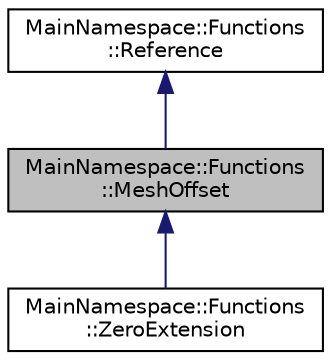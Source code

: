 digraph "MainNamespace::Functions::MeshOffset"
{
 // INTERACTIVE_SVG=YES
 // LATEX_PDF_SIZE
  edge [fontname="Helvetica",fontsize="10",labelfontname="Helvetica",labelfontsize="10"];
  node [fontname="Helvetica",fontsize="10",shape=record];
  Node1 [label="MainNamespace::Functions\l::MeshOffset",height=0.2,width=0.4,color="black", fillcolor="grey75", style="filled", fontcolor="black",tooltip="Offset that takes its values from a mesh data."];
  Node2 -> Node1 [dir="back",color="midnightblue",fontsize="10",style="solid",fontname="Helvetica"];
  Node2 [label="MainNamespace::Functions\l::Reference",height=0.2,width=0.4,color="black", fillcolor="white", style="filled",URL="$class_main_namespace_1_1_functions_1_1_reference.html",tooltip="Virtual class that specifies the reference traces for testing."];
  Node1 -> Node3 [dir="back",color="midnightblue",fontsize="10",style="solid",fontname="Helvetica"];
  Node3 [label="MainNamespace::Functions\l::ZeroExtension",height=0.2,width=0.4,color="black", fillcolor="white", style="filled",URL="$class_main_namespace_1_1_functions_1_1_zero_extension.html",tooltip="This only works decently for some solutions."];
}
